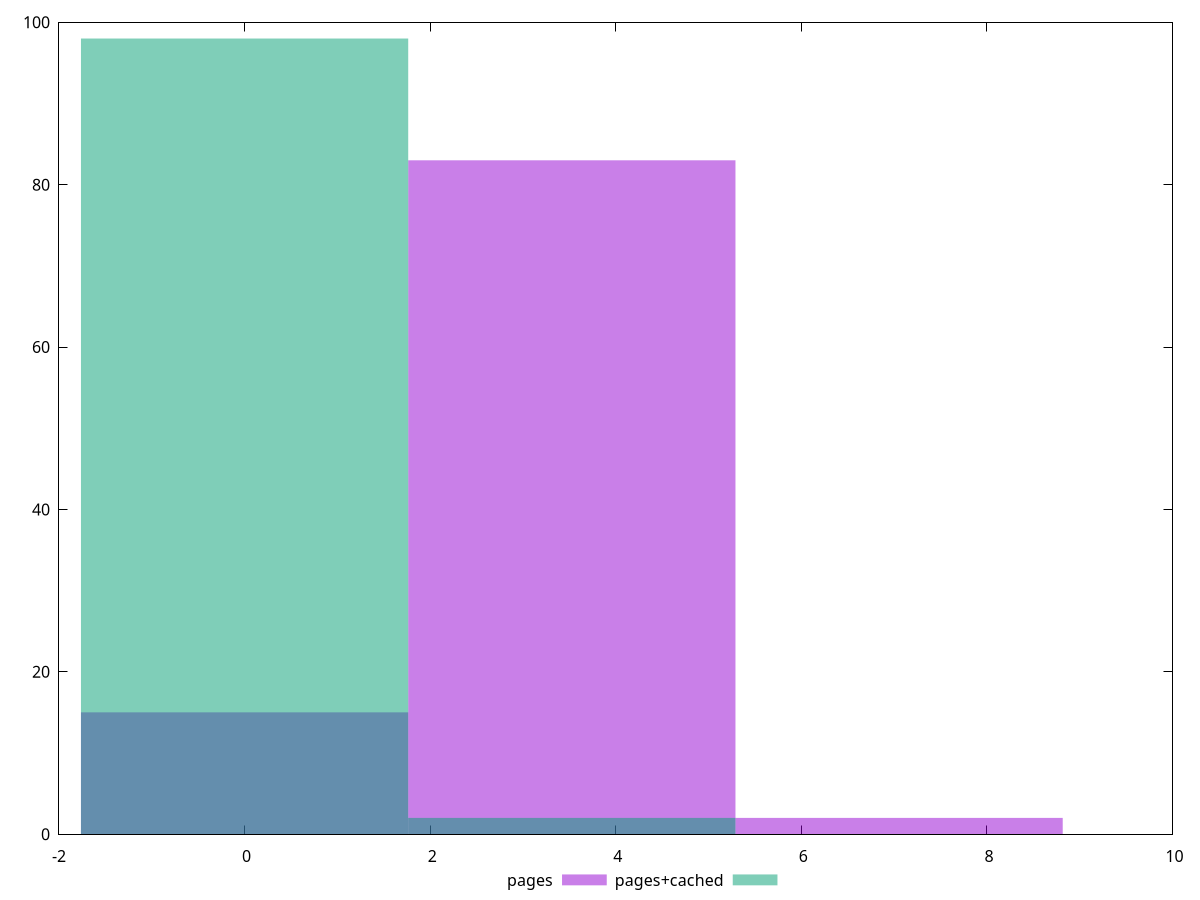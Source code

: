 reset
set terminal svg size 640, 500 enhanced background rgb 'white'
set output "report_00007_2020-12-11T15:55:29.892Z/network-rtt/comparison/histogram/1_vs_2.svg"

$pages <<EOF
3.5267544148082997 83
7.053508829616599 2
0 15
EOF

$pagesCached <<EOF
3.5267544148082997 2
0 98
EOF

set key outside below
set boxwidth 3.5267544148082997
set yrange [0:100]
set style fill transparent solid 0.5 noborder

plot \
  $pages title "pages" with boxes, \
  $pagesCached title "pages+cached" with boxes, \


reset